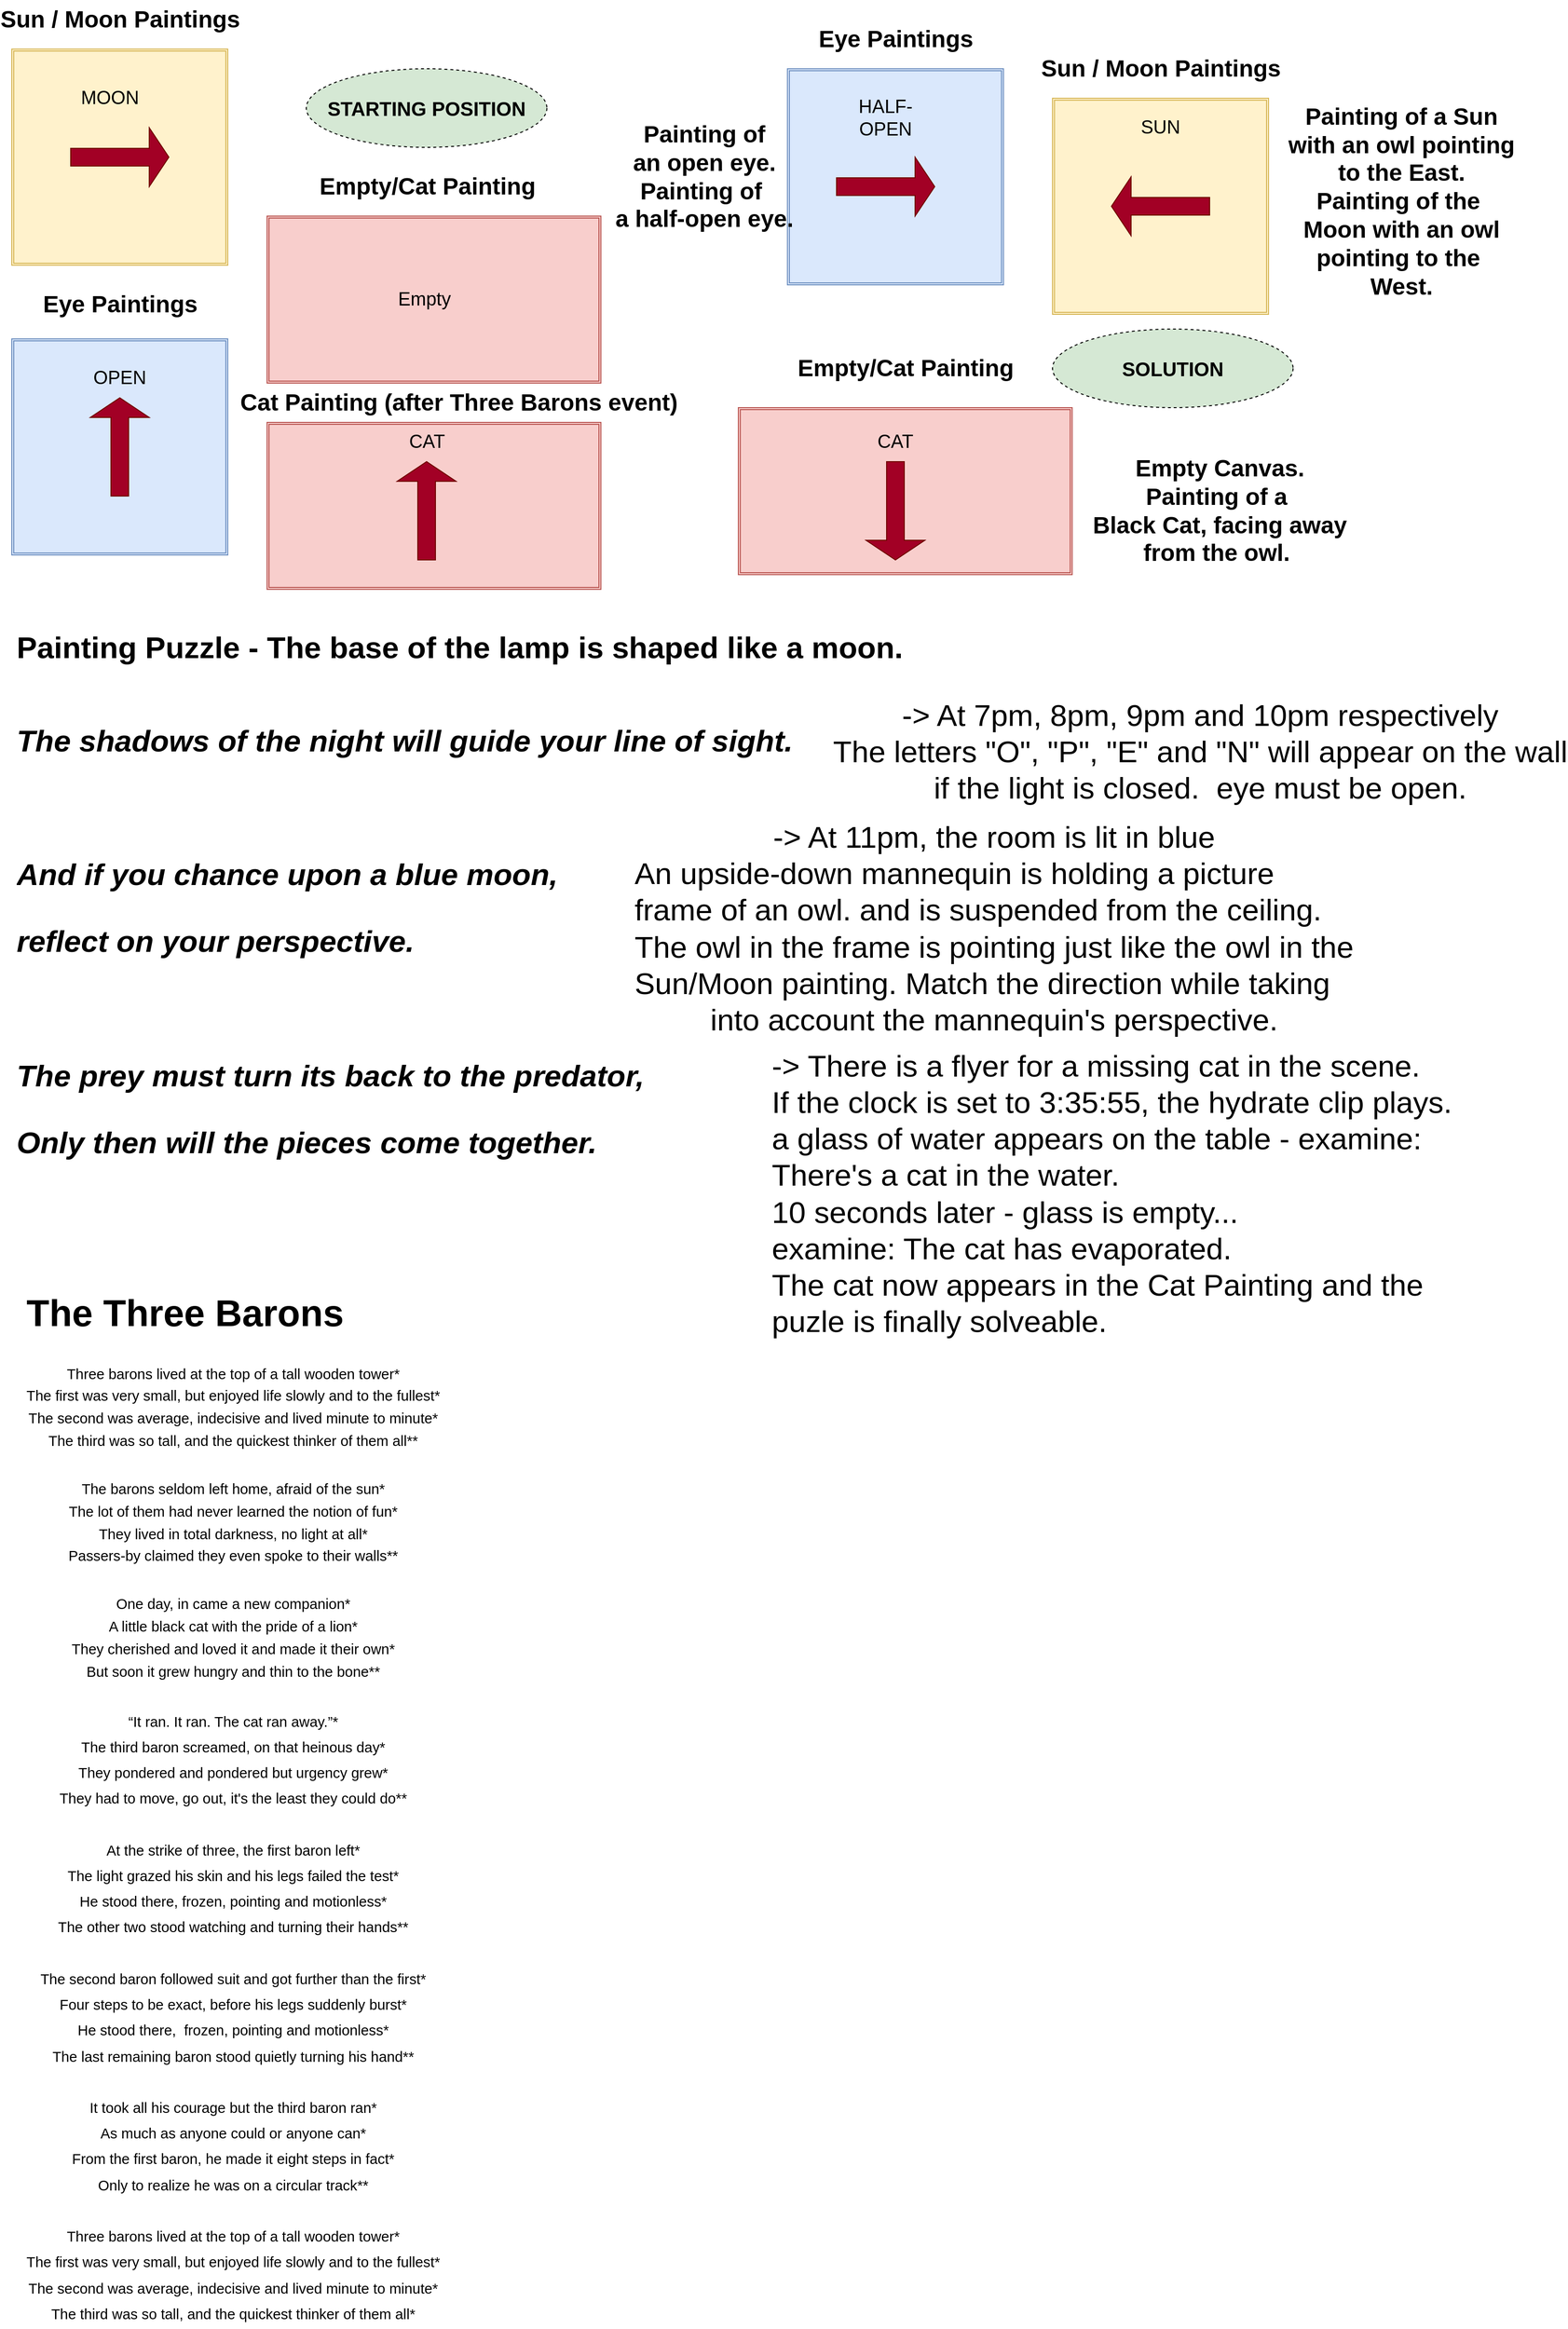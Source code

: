 <mxfile version="14.9.5" type="github">
  <diagram id="Z_L-AWP88pnk8-IzUKq-" name="Page-1">
    <mxGraphModel dx="1673" dy="896" grid="1" gridSize="10" guides="1" tooltips="1" connect="1" arrows="1" fold="1" page="1" pageScale="1" pageWidth="850" pageHeight="1100" math="0" shadow="0">
      <root>
        <mxCell id="0" />
        <mxCell id="1" parent="0" />
        <mxCell id="mR3gihREqQYf-GJDufRb-217" value="" style="shape=ext;double=1;whiteSpace=wrap;html=1;aspect=fixed;fillColor=#dae8fc;strokeColor=#6c8ebf;" parent="1" vertex="1">
          <mxGeometry x="840" y="130" width="220" height="220" as="geometry" />
        </mxCell>
        <mxCell id="mR3gihREqQYf-GJDufRb-218" value="" style="shape=ext;double=1;whiteSpace=wrap;html=1;aspect=fixed;fillColor=#fff2cc;strokeColor=#d6b656;" parent="1" vertex="1">
          <mxGeometry x="1110" y="160" width="220" height="220" as="geometry" />
        </mxCell>
        <mxCell id="mR3gihREqQYf-GJDufRb-219" value="" style="shape=ext;double=1;rounded=0;whiteSpace=wrap;html=1;fillColor=#f8cecc;strokeColor=#b85450;" parent="1" vertex="1">
          <mxGeometry x="790" y="475" width="340" height="170" as="geometry" />
        </mxCell>
        <mxCell id="mR3gihREqQYf-GJDufRb-220" value="" style="shape=singleArrow;direction=south;whiteSpace=wrap;html=1;fillColor=#a20025;strokeColor=#6F0000;fontColor=#ffffff;rotation=90;" parent="1" vertex="1">
          <mxGeometry x="1190" y="220" width="60" height="100" as="geometry" />
        </mxCell>
        <mxCell id="mR3gihREqQYf-GJDufRb-221" value="" style="shape=singleArrow;direction=east;whiteSpace=wrap;html=1;fillColor=#a20025;strokeColor=#6F0000;fontColor=#ffffff;rotation=0;" parent="1" vertex="1">
          <mxGeometry x="890" y="220" width="100" height="60" as="geometry" />
        </mxCell>
        <mxCell id="mR3gihREqQYf-GJDufRb-222" value="" style="shape=singleArrow;direction=north;whiteSpace=wrap;html=1;rotation=-180;fillColor=#a20025;strokeColor=#6F0000;fontColor=#ffffff;" parent="1" vertex="1">
          <mxGeometry x="920" y="530" width="60" height="100" as="geometry" />
        </mxCell>
        <mxCell id="mR3gihREqQYf-GJDufRb-223" value="Eye Paintings" style="text;strokeColor=none;fillColor=none;html=1;fontSize=24;fontStyle=1;verticalAlign=middle;align=center;" parent="1" vertex="1">
          <mxGeometry x="860" y="80" width="180" height="40" as="geometry" />
        </mxCell>
        <mxCell id="mR3gihREqQYf-GJDufRb-225" value="Sun / Moon Paintings" style="text;strokeColor=none;fillColor=none;html=1;fontSize=24;fontStyle=1;verticalAlign=middle;align=center;" parent="1" vertex="1">
          <mxGeometry x="1130" y="110" width="180" height="40" as="geometry" />
        </mxCell>
        <mxCell id="mR3gihREqQYf-GJDufRb-226" value="Empty/Cat Painting" style="text;strokeColor=none;fillColor=none;html=1;fontSize=24;fontStyle=1;verticalAlign=middle;align=center;" parent="1" vertex="1">
          <mxGeometry x="870" y="415" width="180" height="40" as="geometry" />
        </mxCell>
        <mxCell id="mR3gihREqQYf-GJDufRb-228" value="&lt;h1 style=&quot;font-size: 31px&quot;&gt;&lt;font style=&quot;font-size: 31px&quot;&gt;Painting Puzzle - The base of the lamp is shaped like a moon.&amp;nbsp;&lt;/font&gt;&lt;/h1&gt;&lt;div&gt;&lt;font style=&quot;font-size: 31px&quot;&gt;&lt;b&gt;&lt;i&gt;&lt;br&gt;&lt;/i&gt;&lt;/b&gt;&lt;/font&gt;&lt;/div&gt;&lt;div&gt;&lt;font style=&quot;font-size: 31px&quot;&gt;&lt;b&gt;&lt;i&gt;The shadows of the night will&amp;nbsp;&lt;/i&gt;&lt;/b&gt;&lt;/font&gt;&lt;font style=&quot;font-size: 31px&quot;&gt;&lt;b&gt;&lt;i&gt;guide your line of sight.&lt;/i&gt;&lt;/b&gt; &lt;/font&gt;&lt;span style=&quot;font-size: 31px&quot;&gt;&amp;nbsp;&amp;nbsp;&lt;/span&gt;&lt;/div&gt;&lt;p style=&quot;font-size: 31px&quot;&gt;&lt;font style=&quot;font-size: 31px&quot;&gt;&lt;b&gt;&lt;i&gt;&lt;br&gt;&lt;/i&gt;&lt;/b&gt;&lt;/font&gt;&lt;/p&gt;&lt;p style=&quot;font-size: 31px&quot;&gt;&lt;font style=&quot;font-size: 31px&quot;&gt;&lt;b&gt;&lt;i&gt;And if you chance upon a blue moon,&amp;nbsp;&amp;nbsp;&lt;/i&gt;&lt;/b&gt;&lt;/font&gt;&lt;/p&gt;&lt;p style=&quot;font-size: 31px&quot;&gt;&lt;font style=&quot;font-size: 31px&quot;&gt;&lt;b&gt;&lt;i&gt;reflect on your perspective.&lt;/i&gt;&lt;/b&gt;&lt;/font&gt;&lt;/p&gt;&lt;p style=&quot;font-size: 31px&quot;&gt;&lt;br&gt;&lt;/p&gt;&lt;p style=&quot;font-size: 31px&quot;&gt;&lt;b&gt;&lt;i&gt;The prey must turn its back to the predator,&lt;/i&gt;&lt;/b&gt;&lt;/p&gt;&lt;p style=&quot;font-size: 31px&quot;&gt;&lt;b&gt;&lt;i&gt;Only then will the pieces come together.&lt;/i&gt;&lt;/b&gt;&lt;/p&gt;&lt;p style=&quot;font-size: 31px&quot;&gt;&lt;b&gt;&lt;i&gt;&lt;br&gt;&lt;/i&gt;&lt;/b&gt;&lt;/p&gt;&lt;p style=&quot;font-size: 31px&quot;&gt;&lt;b&gt;&lt;i&gt;&lt;br&gt;&lt;/i&gt;&lt;/b&gt;&lt;/p&gt;&lt;p style=&quot;font-size: 31px&quot;&gt;&lt;b&gt;&lt;i&gt;&lt;br&gt;&lt;/i&gt;&lt;/b&gt;&lt;/p&gt;&lt;p style=&quot;font-size: 31px&quot;&gt;&lt;br&gt;&lt;/p&gt;" style="text;html=1;strokeColor=none;fillColor=none;spacing=5;spacingTop=-20;whiteSpace=wrap;overflow=hidden;rounded=0;" parent="1" vertex="1">
          <mxGeometry x="50" y="690" width="1440" height="630" as="geometry" />
        </mxCell>
        <mxCell id="mR3gihREqQYf-GJDufRb-230" value="" style="shape=ext;double=1;rounded=0;whiteSpace=wrap;html=1;fillColor=#f8cecc;strokeColor=#b85450;rotation=0;" parent="1" vertex="1">
          <mxGeometry x="310" y="280" width="340" height="170" as="geometry" />
        </mxCell>
        <mxCell id="mR3gihREqQYf-GJDufRb-231" value="" style="shape=ext;double=1;whiteSpace=wrap;html=1;aspect=fixed;fillColor=#dae8fc;strokeColor=#6c8ebf;" parent="1" vertex="1">
          <mxGeometry x="50" y="405" width="220" height="220" as="geometry" />
        </mxCell>
        <mxCell id="mR3gihREqQYf-GJDufRb-232" value="" style="shape=ext;double=1;whiteSpace=wrap;html=1;aspect=fixed;fillColor=#fff2cc;strokeColor=#d6b656;" parent="1" vertex="1">
          <mxGeometry x="50" y="110" width="220" height="220" as="geometry" />
        </mxCell>
        <mxCell id="mR3gihREqQYf-GJDufRb-233" value="" style="shape=singleArrow;direction=south;whiteSpace=wrap;html=1;fillColor=#a20025;strokeColor=#6F0000;fontColor=#ffffff;rotation=-90;" parent="1" vertex="1">
          <mxGeometry x="130" y="170" width="60" height="100" as="geometry" />
        </mxCell>
        <mxCell id="mR3gihREqQYf-GJDufRb-234" value="Sun / Moon Paintings" style="text;strokeColor=none;fillColor=none;html=1;fontSize=24;fontStyle=1;verticalAlign=middle;align=center;" parent="1" vertex="1">
          <mxGeometry x="70" y="60" width="180" height="40" as="geometry" />
        </mxCell>
        <mxCell id="mR3gihREqQYf-GJDufRb-235" value="" style="shape=singleArrow;direction=north;whiteSpace=wrap;html=1;fillColor=#a20025;strokeColor=#6F0000;fontColor=#ffffff;rotation=0;" parent="1" vertex="1">
          <mxGeometry x="130" y="465" width="60" height="100" as="geometry" />
        </mxCell>
        <mxCell id="mR3gihREqQYf-GJDufRb-240" value="Eye Paintings" style="text;strokeColor=none;fillColor=none;html=1;fontSize=24;fontStyle=1;verticalAlign=middle;align=center;" parent="1" vertex="1">
          <mxGeometry x="70" y="350" width="180" height="40" as="geometry" />
        </mxCell>
        <mxCell id="mR3gihREqQYf-GJDufRb-242" value="&lt;span style=&quot;font-size: 20px&quot;&gt;&lt;b&gt;STARTING POSITION&lt;/b&gt;&lt;/span&gt;" style="ellipse;whiteSpace=wrap;html=1;dashed=1;fillColor=#d5e8d4;" parent="1" vertex="1">
          <mxGeometry x="350" y="130" width="245" height="80" as="geometry" />
        </mxCell>
        <mxCell id="mR3gihREqQYf-GJDufRb-243" value="&lt;span style=&quot;font-size: 20px&quot;&gt;&lt;b&gt;SOLUTION&lt;/b&gt;&lt;/span&gt;" style="ellipse;whiteSpace=wrap;html=1;dashed=1;fillColor=#d5e8d4;" parent="1" vertex="1">
          <mxGeometry x="1110" y="395" width="245" height="80" as="geometry" />
        </mxCell>
        <mxCell id="mR3gihREqQYf-GJDufRb-244" value="Empty/Cat Painting" style="text;strokeColor=none;fillColor=none;html=1;fontSize=24;fontStyle=1;verticalAlign=middle;align=center;" parent="1" vertex="1">
          <mxGeometry x="382.5" y="230" width="180" height="40" as="geometry" />
        </mxCell>
        <mxCell id="mR3gihREqQYf-GJDufRb-245" value="MOON" style="text;html=1;strokeColor=none;fillColor=none;align=center;verticalAlign=middle;whiteSpace=wrap;rounded=0;dashed=1;fontSize=19;" parent="1" vertex="1">
          <mxGeometry x="130" y="150" width="40" height="20" as="geometry" />
        </mxCell>
        <mxCell id="mR3gihREqQYf-GJDufRb-246" value="SUN" style="text;html=1;strokeColor=none;fillColor=none;align=center;verticalAlign=middle;whiteSpace=wrap;rounded=0;dashed=1;fontSize=19;" parent="1" vertex="1">
          <mxGeometry x="1200" y="180" width="40" height="20" as="geometry" />
        </mxCell>
        <mxCell id="mR3gihREqQYf-GJDufRb-247" value="Empty&amp;nbsp;" style="text;html=1;strokeColor=none;fillColor=none;align=center;verticalAlign=middle;whiteSpace=wrap;rounded=0;dashed=1;fontSize=19;" parent="1" vertex="1">
          <mxGeometry x="452.5" y="355" width="40" height="20" as="geometry" />
        </mxCell>
        <mxCell id="mR3gihREqQYf-GJDufRb-249" value="OPEN" style="text;html=1;strokeColor=none;fillColor=none;align=center;verticalAlign=middle;whiteSpace=wrap;rounded=0;dashed=1;fontSize=19;" parent="1" vertex="1">
          <mxGeometry x="140" y="435" width="40" height="20" as="geometry" />
        </mxCell>
        <mxCell id="mR3gihREqQYf-GJDufRb-250" value="HALF-OPEN" style="text;html=1;strokeColor=none;fillColor=none;align=center;verticalAlign=middle;whiteSpace=wrap;rounded=0;dashed=1;fontSize=19;" parent="1" vertex="1">
          <mxGeometry x="910" y="170" width="60" height="20" as="geometry" />
        </mxCell>
        <mxCell id="mR3gihREqQYf-GJDufRb-252" value="CAT" style="text;html=1;strokeColor=none;fillColor=none;align=center;verticalAlign=middle;whiteSpace=wrap;rounded=0;dashed=1;fontSize=19;" parent="1" vertex="1">
          <mxGeometry x="930" y="500" width="40" height="20" as="geometry" />
        </mxCell>
        <mxCell id="mR3gihREqQYf-GJDufRb-254" value="&lt;font style=&quot;font-weight: 400 ; text-align: left ; font-size: 31px&quot;&gt;-&amp;gt; At 7pm, 8pm, 9pm and 10pm respectively&lt;br&gt;&lt;/font&gt;&lt;span style=&quot;font-weight: 400 ; text-align: left ; font-size: 31px&quot;&gt;The letters &quot;O&quot;, &quot;P&quot;, &quot;E&quot; and &quot;N&quot; will appear on the wall &lt;br&gt;if the light is closed.&amp;nbsp; eye must be open.&lt;/span&gt;" style="text;strokeColor=none;fillColor=none;html=1;fontSize=24;fontStyle=1;verticalAlign=middle;align=center;" parent="1" vertex="1">
          <mxGeometry x="920" y="780" width="680" height="90" as="geometry" />
        </mxCell>
        <mxCell id="mR3gihREqQYf-GJDufRb-256" value="&lt;font style=&quot;text-align: left&quot;&gt;&lt;span style=&quot;font-size: 31px ; font-weight: 400&quot;&gt;-&amp;gt; At 11pm, the room is lit in blue&lt;/span&gt;&lt;br&gt;&lt;div style=&quot;text-align: left&quot;&gt;&lt;span style=&quot;text-align: center&quot;&gt;&lt;span style=&quot;font-size: 31px ; font-weight: 400&quot;&gt;An upside-down mannequin&amp;nbsp;is holding a picture&amp;nbsp;&lt;/span&gt;&lt;/span&gt;&lt;/div&gt;&lt;div style=&quot;text-align: left&quot;&gt;&lt;span style=&quot;text-align: center ; font-size: 31px ; font-weight: 400&quot;&gt;frame of an owl. and is suspended from the ceiling.&lt;/span&gt;&lt;/div&gt;&lt;div style=&quot;text-align: left&quot;&gt;&lt;span style=&quot;text-align: center ; font-size: 31px ; font-weight: 400&quot;&gt;The owl in the frame is pointing just like the owl in the&lt;/span&gt;&lt;/div&gt;&lt;div style=&quot;text-align: left&quot;&gt;&lt;span style=&quot;text-align: center ; font-size: 31px ; font-weight: 400&quot;&gt;Sun/Moon painting. Match the direction while taking&amp;nbsp;&lt;/span&gt;&lt;/div&gt;&lt;div style=&quot;text-align: center&quot;&gt;&lt;span style=&quot;font-size: 31px ; font-weight: 400&quot;&gt;into account the mannequin&#39;s perspective.&lt;/span&gt;&lt;/div&gt;&lt;/font&gt;" style="text;strokeColor=none;fillColor=none;html=1;fontSize=24;fontStyle=1;verticalAlign=middle;align=center;" parent="1" vertex="1">
          <mxGeometry x="630" y="970" width="840" height="70" as="geometry" />
        </mxCell>
        <mxCell id="mR3gihREqQYf-GJDufRb-257" value="Painting of a Sun&lt;br&gt;with an owl pointing&lt;br&gt;to the East.&lt;br&gt;Painting of the&amp;nbsp;&lt;br&gt;Moon with an owl&lt;br&gt;pointing to the&amp;nbsp;&lt;br&gt;West." style="text;strokeColor=none;fillColor=none;html=1;fontSize=24;fontStyle=1;verticalAlign=middle;align=center;" parent="1" vertex="1">
          <mxGeometry x="1350" y="100" width="230" height="330" as="geometry" />
        </mxCell>
        <mxCell id="mR3gihREqQYf-GJDufRb-258" value="Empty Canvas.&lt;br&gt;Painting of a&amp;nbsp;&lt;br&gt;Black Cat, facing away&lt;br&gt;from the owl.&amp;nbsp;" style="text;strokeColor=none;fillColor=none;html=1;fontSize=24;fontStyle=1;verticalAlign=middle;align=center;" parent="1" vertex="1">
          <mxGeometry x="1150" y="500" width="260" height="160" as="geometry" />
        </mxCell>
        <mxCell id="mR3gihREqQYf-GJDufRb-260" value="Painting of&lt;br&gt;an open eye.&lt;br&gt;Painting of&amp;nbsp;&lt;br&gt;a half-open eye." style="text;strokeColor=none;fillColor=none;html=1;fontSize=24;fontStyle=1;verticalAlign=middle;align=center;" parent="1" vertex="1">
          <mxGeometry x="670" y="120" width="170" height="240" as="geometry" />
        </mxCell>
        <mxCell id="mR3gihREqQYf-GJDufRb-261" value="&lt;div style=&quot;text-align: left&quot;&gt;&lt;span style=&quot;font-size: 31px ; font-weight: 400&quot;&gt;-&amp;gt; There is a flyer for a missing cat in the scene.&amp;nbsp;&lt;/span&gt;&lt;/div&gt;&lt;div style=&quot;text-align: left&quot;&gt;&lt;span style=&quot;font-size: 31px ; font-weight: 400&quot;&gt;If the clock is set to 3:35:55, the hydrate clip plays.&lt;/span&gt;&lt;/div&gt;&lt;div style=&quot;text-align: left&quot;&gt;&lt;span style=&quot;font-size: 31px ; font-weight: 400&quot;&gt;a glass of water appears on the table - examine:&lt;/span&gt;&lt;/div&gt;&lt;div style=&quot;text-align: left&quot;&gt;&lt;span style=&quot;font-size: 31px ; font-weight: 400&quot;&gt;There&#39;s a cat in the water.&amp;nbsp;&lt;/span&gt;&lt;/div&gt;&lt;div style=&quot;text-align: left&quot;&gt;&lt;span style=&quot;font-size: 31px ; font-weight: 400&quot;&gt;10 seconds later - glass is empty...&lt;/span&gt;&lt;/div&gt;&lt;div style=&quot;text-align: left&quot;&gt;&lt;span style=&quot;font-size: 31px ; font-weight: 400&quot;&gt;examine: The cat has evaporated.&amp;nbsp;&lt;/span&gt;&lt;/div&gt;&lt;div style=&quot;text-align: left&quot;&gt;&lt;span style=&quot;font-size: 31px ; font-weight: 400&quot;&gt;The cat now appears in the Cat Painting and the&amp;nbsp;&lt;/span&gt;&lt;/div&gt;&lt;div style=&quot;text-align: left&quot;&gt;&lt;span style=&quot;font-size: 31px ; font-weight: 400&quot;&gt;puzle is finally solveable.&amp;nbsp;&lt;/span&gt;&lt;/div&gt;" style="text;strokeColor=none;fillColor=none;html=1;fontSize=24;fontStyle=1;verticalAlign=middle;align=center;" parent="1" vertex="1">
          <mxGeometry x="750" y="1240" width="840" height="70" as="geometry" />
        </mxCell>
        <mxCell id="mR3gihREqQYf-GJDufRb-264" value="&lt;h1&gt;The Three Barons&lt;/h1&gt;&lt;p dir=&quot;ltr&quot; style=&quot;line-height: 1.2 ; text-align: center ; margin-top: 0pt ; margin-bottom: 0pt&quot;&gt;&lt;span style=&quot;font-size: 11pt ; font-family: &amp;#34;arial&amp;#34; ; color: rgb(0 , 0 , 0) ; background-color: transparent ; font-weight: 400 ; font-style: normal ; font-variant: normal ; text-decoration: none ; vertical-align: baseline&quot;&gt;Three barons lived at the top of a tall wooden tower*&lt;/span&gt;&lt;/p&gt;&lt;p dir=&quot;ltr&quot; style=&quot;line-height: 1.2 ; text-align: center ; margin-top: 0pt ; margin-bottom: 0pt&quot;&gt;&lt;span style=&quot;font-size: 11pt ; font-family: &amp;#34;arial&amp;#34; ; color: rgb(0 , 0 , 0) ; background-color: transparent ; font-weight: 400 ; font-style: normal ; font-variant: normal ; text-decoration: none ; vertical-align: baseline&quot;&gt;The first was very small, but enjoyed life slowly and to the fullest*&lt;/span&gt;&lt;/p&gt;&lt;p dir=&quot;ltr&quot; style=&quot;line-height: 1.2 ; text-align: center ; margin-top: 0pt ; margin-bottom: 0pt&quot;&gt;&lt;span style=&quot;font-size: 11pt ; font-family: &amp;#34;arial&amp;#34; ; color: rgb(0 , 0 , 0) ; background-color: transparent ; font-weight: 400 ; font-style: normal ; font-variant: normal ; text-decoration: none ; vertical-align: baseline&quot;&gt;The second was average, indecisive and lived minute to minute*&lt;/span&gt;&lt;/p&gt;&lt;p dir=&quot;ltr&quot; style=&quot;line-height: 1.2 ; text-align: center ; margin-top: 0pt ; margin-bottom: 0pt&quot;&gt;&lt;span style=&quot;font-size: 11pt ; font-family: &amp;#34;arial&amp;#34; ; color: rgb(0 , 0 , 0) ; background-color: transparent ; font-weight: 400 ; font-style: normal ; font-variant: normal ; text-decoration: none ; vertical-align: baseline&quot;&gt;The third was so tall, and the quickest thinker of them all**&lt;/span&gt;&lt;/p&gt;&lt;p dir=&quot;ltr&quot; style=&quot;line-height: 1.38 ; text-align: center ; margin-top: 0pt ; margin-bottom: 0pt&quot;&gt;&lt;b style=&quot;font-weight: normal&quot; id=&quot;docs-internal-guid-8545dc93-7fff-f182-23dd-fd26b57caa95&quot;&gt;&lt;br&gt;&lt;/b&gt;&lt;/p&gt;&lt;p dir=&quot;ltr&quot; style=&quot;line-height: 1.2 ; text-align: center ; margin-top: 0pt ; margin-bottom: 0pt&quot;&gt;&lt;span style=&quot;font-size: 11pt ; font-family: &amp;#34;arial&amp;#34; ; color: rgb(0 , 0 , 0) ; background-color: transparent ; font-weight: 400 ; font-style: normal ; font-variant: normal ; text-decoration: none ; vertical-align: baseline&quot;&gt;The barons seldom left home, afraid of the sun*&lt;/span&gt;&lt;/p&gt;&lt;p dir=&quot;ltr&quot; style=&quot;line-height: 1.2 ; text-align: center ; margin-top: 0pt ; margin-bottom: 0pt&quot;&gt;&lt;span style=&quot;font-size: 11pt ; font-family: &amp;#34;arial&amp;#34; ; color: rgb(0 , 0 , 0) ; background-color: transparent ; font-weight: 400 ; font-style: normal ; font-variant: normal ; text-decoration: none ; vertical-align: baseline&quot;&gt;The lot of them had never learned the notion of fun*&lt;/span&gt;&lt;/p&gt;&lt;p dir=&quot;ltr&quot; style=&quot;line-height: 1.2 ; text-align: center ; margin-top: 0pt ; margin-bottom: 0pt&quot;&gt;&lt;span style=&quot;font-size: 11pt ; font-family: &amp;#34;arial&amp;#34; ; color: rgb(0 , 0 , 0) ; background-color: transparent ; font-weight: 400 ; font-style: normal ; font-variant: normal ; text-decoration: none ; vertical-align: baseline&quot;&gt;They lived in total darkness, no light at all*&lt;/span&gt;&lt;/p&gt;&lt;p dir=&quot;ltr&quot; style=&quot;line-height: 1.2 ; text-align: center ; margin-top: 0pt ; margin-bottom: 0pt&quot;&gt;&lt;span style=&quot;font-size: 11pt ; font-family: &amp;#34;arial&amp;#34; ; color: rgb(0 , 0 , 0) ; background-color: transparent ; font-weight: 400 ; font-style: normal ; font-variant: normal ; text-decoration: none ; vertical-align: baseline&quot;&gt;Passers-by claimed they even spoke to their walls**&lt;/span&gt;&lt;/p&gt;&lt;p dir=&quot;ltr&quot; style=&quot;line-height: 1.38 ; text-align: center ; margin-top: 0pt ; margin-bottom: 0pt&quot;&gt;&lt;b style=&quot;font-weight: normal&quot;&gt;&lt;br&gt;&lt;/b&gt;&lt;/p&gt;&lt;p dir=&quot;ltr&quot; style=&quot;line-height: 1.2 ; text-align: center ; margin-top: 0pt ; margin-bottom: 0pt&quot;&gt;&lt;span style=&quot;font-size: 11pt ; font-family: &amp;#34;arial&amp;#34; ; color: rgb(0 , 0 , 0) ; background-color: transparent ; font-weight: 400 ; font-style: normal ; font-variant: normal ; text-decoration: none ; vertical-align: baseline&quot;&gt;One day, in came a new companion*&lt;/span&gt;&lt;/p&gt;&lt;p dir=&quot;ltr&quot; style=&quot;line-height: 1.2 ; text-align: center ; margin-top: 0pt ; margin-bottom: 0pt&quot;&gt;&lt;span style=&quot;font-size: 11pt ; font-family: &amp;#34;arial&amp;#34; ; color: rgb(0 , 0 , 0) ; background-color: transparent ; font-weight: 400 ; font-style: normal ; font-variant: normal ; text-decoration: none ; vertical-align: baseline&quot;&gt;A little black cat with the pride of a lion*&lt;/span&gt;&lt;/p&gt;&lt;p dir=&quot;ltr&quot; style=&quot;line-height: 1.2 ; text-align: center ; margin-top: 0pt ; margin-bottom: 0pt&quot;&gt;&lt;span style=&quot;font-size: 11pt ; font-family: &amp;#34;arial&amp;#34; ; color: rgb(0 , 0 , 0) ; background-color: transparent ; font-weight: 400 ; font-style: normal ; font-variant: normal ; text-decoration: none ; vertical-align: baseline&quot;&gt;They cherished and loved it and made it their own*&lt;/span&gt;&lt;/p&gt;&lt;p dir=&quot;ltr&quot; style=&quot;line-height: 1.2 ; text-align: center ; margin-top: 0pt ; margin-bottom: 0pt&quot;&gt;&lt;span style=&quot;font-size: 11pt ; font-family: &amp;#34;arial&amp;#34; ; color: rgb(0 , 0 , 0) ; background-color: transparent ; font-weight: 400 ; font-style: normal ; font-variant: normal ; text-decoration: none ; vertical-align: baseline&quot;&gt;But soon it grew hungry and thin to the bone**&lt;/span&gt;&lt;/p&gt;&lt;p dir=&quot;ltr&quot; style=&quot;line-height: 1.38 ; text-align: center ; margin-top: 0pt ; margin-bottom: 0pt&quot;&gt;&lt;b style=&quot;font-weight: normal&quot;&gt;&lt;br&gt;&lt;/b&gt;&lt;/p&gt;&lt;p dir=&quot;ltr&quot; style=&quot;line-height: 1.38 ; text-align: center ; margin-top: 0pt ; margin-bottom: 0pt&quot;&gt;&lt;span style=&quot;font-size: 11pt ; font-family: &amp;#34;arial&amp;#34; ; color: rgb(0 , 0 , 0) ; background-color: transparent ; font-weight: 400 ; font-style: normal ; font-variant: normal ; text-decoration: none ; vertical-align: baseline&quot;&gt;“It ran. It ran. The cat ran away.”*&lt;/span&gt;&lt;/p&gt;&lt;p dir=&quot;ltr&quot; style=&quot;line-height: 1.38 ; text-align: center ; margin-top: 0pt ; margin-bottom: 0pt&quot;&gt;&lt;span style=&quot;font-size: 11pt ; font-family: &amp;#34;arial&amp;#34; ; color: rgb(0 , 0 , 0) ; background-color: transparent ; font-weight: 400 ; font-style: normal ; font-variant: normal ; text-decoration: none ; vertical-align: baseline&quot;&gt;The third baron screamed, on that heinous day*&lt;/span&gt;&lt;/p&gt;&lt;p dir=&quot;ltr&quot; style=&quot;line-height: 1.38 ; text-align: center ; margin-top: 0pt ; margin-bottom: 0pt&quot;&gt;&lt;span style=&quot;font-size: 11pt ; font-family: &amp;#34;arial&amp;#34; ; color: rgb(0 , 0 , 0) ; background-color: transparent ; font-weight: 400 ; font-style: normal ; font-variant: normal ; text-decoration: none ; vertical-align: baseline&quot;&gt;They pondered and pondered but urgency grew*&lt;/span&gt;&lt;/p&gt;&lt;p dir=&quot;ltr&quot; style=&quot;line-height: 1.38 ; text-align: center ; margin-top: 0pt ; margin-bottom: 0pt&quot;&gt;&lt;span style=&quot;font-size: 11pt ; font-family: &amp;#34;arial&amp;#34; ; color: rgb(0 , 0 , 0) ; background-color: transparent ; font-weight: 400 ; font-style: normal ; font-variant: normal ; text-decoration: none ; vertical-align: baseline&quot;&gt;They had to move, go out, it&#39;s the least they could do**&lt;/span&gt;&lt;/p&gt;&lt;p dir=&quot;ltr&quot; style=&quot;line-height: 1.38 ; text-align: center ; margin-top: 0pt ; margin-bottom: 0pt&quot;&gt;&lt;b style=&quot;font-weight: normal&quot;&gt;&lt;br&gt;&lt;/b&gt;&lt;/p&gt;&lt;p dir=&quot;ltr&quot; style=&quot;line-height: 1.38 ; text-align: center ; margin-top: 0pt ; margin-bottom: 0pt&quot;&gt;&lt;span style=&quot;font-size: 11pt ; font-family: &amp;#34;arial&amp;#34; ; color: rgb(0 , 0 , 0) ; background-color: transparent ; font-weight: 400 ; font-style: normal ; font-variant: normal ; text-decoration: none ; vertical-align: baseline&quot;&gt;At the strike of three, the first baron left*&lt;/span&gt;&lt;/p&gt;&lt;p dir=&quot;ltr&quot; style=&quot;line-height: 1.38 ; text-align: center ; margin-top: 0pt ; margin-bottom: 0pt&quot;&gt;&lt;span style=&quot;font-size: 11pt ; font-family: &amp;#34;arial&amp;#34; ; color: rgb(0 , 0 , 0) ; background-color: transparent ; font-weight: 400 ; font-style: normal ; font-variant: normal ; text-decoration: none ; vertical-align: baseline&quot;&gt;The light grazed his skin and his legs failed the test*&lt;/span&gt;&lt;/p&gt;&lt;p dir=&quot;ltr&quot; style=&quot;line-height: 1.38 ; text-align: center ; margin-top: 0pt ; margin-bottom: 0pt&quot;&gt;&lt;span style=&quot;font-size: 11pt ; font-family: &amp;#34;arial&amp;#34; ; color: rgb(0 , 0 , 0) ; background-color: transparent ; font-weight: 400 ; font-style: normal ; font-variant: normal ; text-decoration: none ; vertical-align: baseline&quot;&gt;He stood there, frozen, pointing and motionless*&lt;/span&gt;&lt;/p&gt;&lt;p dir=&quot;ltr&quot; style=&quot;line-height: 1.38 ; text-align: center ; margin-top: 0pt ; margin-bottom: 0pt&quot;&gt;&lt;span style=&quot;font-size: 11pt ; font-family: &amp;#34;arial&amp;#34; ; color: rgb(0 , 0 , 0) ; background-color: transparent ; font-weight: 400 ; font-style: normal ; font-variant: normal ; text-decoration: none ; vertical-align: baseline&quot;&gt;The other two stood watching and turning their hands**&lt;/span&gt;&lt;/p&gt;&lt;p dir=&quot;ltr&quot; style=&quot;line-height: 1.38 ; text-align: center ; margin-top: 0pt ; margin-bottom: 0pt&quot;&gt;&lt;b style=&quot;font-weight: normal&quot;&gt;&lt;br&gt;&lt;/b&gt;&lt;/p&gt;&lt;p dir=&quot;ltr&quot; style=&quot;line-height: 1.38 ; text-align: center ; margin-top: 0pt ; margin-bottom: 0pt&quot;&gt;&lt;span style=&quot;font-size: 11pt ; font-family: &amp;#34;arial&amp;#34; ; color: rgb(0 , 0 , 0) ; background-color: transparent ; font-weight: 400 ; font-style: normal ; font-variant: normal ; text-decoration: none ; vertical-align: baseline&quot;&gt;The second baron followed suit and got further than the first*&lt;/span&gt;&lt;/p&gt;&lt;p dir=&quot;ltr&quot; style=&quot;line-height: 1.38 ; text-align: center ; margin-top: 0pt ; margin-bottom: 0pt&quot;&gt;&lt;span style=&quot;font-size: 11pt ; font-family: &amp;#34;arial&amp;#34; ; color: rgb(0 , 0 , 0) ; background-color: transparent ; font-weight: 400 ; font-style: normal ; font-variant: normal ; text-decoration: none ; vertical-align: baseline&quot;&gt;Four steps to be exact, before his legs suddenly burst*&lt;/span&gt;&lt;/p&gt;&lt;p dir=&quot;ltr&quot; style=&quot;line-height: 1.38 ; text-align: center ; margin-top: 0pt ; margin-bottom: 0pt&quot;&gt;&lt;span style=&quot;font-size: 11pt ; font-family: &amp;#34;arial&amp;#34; ; color: rgb(0 , 0 , 0) ; background-color: transparent ; font-weight: 400 ; font-style: normal ; font-variant: normal ; text-decoration: none ; vertical-align: baseline&quot;&gt;He stood there,&amp;nbsp; frozen, pointing and motionless*&lt;/span&gt;&lt;/p&gt;&lt;p dir=&quot;ltr&quot; style=&quot;line-height: 1.38 ; text-align: center ; margin-top: 0pt ; margin-bottom: 0pt&quot;&gt;&lt;span style=&quot;font-size: 11pt ; font-family: &amp;#34;arial&amp;#34; ; color: rgb(0 , 0 , 0) ; background-color: transparent ; font-weight: 400 ; font-style: normal ; font-variant: normal ; text-decoration: none ; vertical-align: baseline&quot;&gt;The last remaining baron stood quietly turning his hand**&lt;/span&gt;&lt;/p&gt;&lt;p dir=&quot;ltr&quot; style=&quot;line-height: 1.38 ; text-align: center ; margin-top: 0pt ; margin-bottom: 0pt&quot;&gt;&lt;b style=&quot;font-weight: normal&quot;&gt;&lt;br&gt;&lt;/b&gt;&lt;/p&gt;&lt;p dir=&quot;ltr&quot; style=&quot;line-height: 1.38 ; text-align: center ; margin-top: 0pt ; margin-bottom: 0pt&quot;&gt;&lt;span style=&quot;font-size: 11pt ; font-family: &amp;#34;arial&amp;#34; ; color: rgb(0 , 0 , 0) ; background-color: transparent ; font-weight: 400 ; font-style: normal ; font-variant: normal ; text-decoration: none ; vertical-align: baseline&quot;&gt;It took all his courage but the third baron ran*&lt;/span&gt;&lt;/p&gt;&lt;p dir=&quot;ltr&quot; style=&quot;line-height: 1.38 ; text-align: center ; margin-top: 0pt ; margin-bottom: 0pt&quot;&gt;&lt;span style=&quot;font-size: 11pt ; font-family: &amp;#34;arial&amp;#34; ; color: rgb(0 , 0 , 0) ; background-color: transparent ; font-weight: 400 ; font-style: normal ; font-variant: normal ; text-decoration: none ; vertical-align: baseline&quot;&gt;As much as anyone could or anyone can*&lt;/span&gt;&lt;/p&gt;&lt;p dir=&quot;ltr&quot; style=&quot;line-height: 1.38 ; text-align: center ; margin-top: 0pt ; margin-bottom: 0pt&quot;&gt;&lt;span style=&quot;font-size: 11pt ; font-family: &amp;#34;arial&amp;#34; ; color: rgb(0 , 0 , 0) ; background-color: transparent ; font-weight: 400 ; font-style: normal ; font-variant: normal ; text-decoration: none ; vertical-align: baseline&quot;&gt;From the first baron, he made it eight steps in fact*&lt;/span&gt;&lt;/p&gt;&lt;p dir=&quot;ltr&quot; style=&quot;line-height: 1.38 ; text-align: center ; margin-top: 0pt ; margin-bottom: 0pt&quot;&gt;&lt;span style=&quot;font-size: 11pt ; font-family: &amp;#34;arial&amp;#34; ; color: rgb(0 , 0 , 0) ; background-color: transparent ; font-weight: 400 ; font-style: normal ; font-variant: normal ; text-decoration: none ; vertical-align: baseline&quot;&gt;Only to realize he was on a circular track**&lt;/span&gt;&lt;/p&gt;&lt;p dir=&quot;ltr&quot; style=&quot;line-height: 1.38 ; text-align: center ; margin-top: 0pt ; margin-bottom: 0pt&quot;&gt;&lt;b style=&quot;font-weight: normal&quot;&gt;&lt;br&gt;&lt;/b&gt;&lt;/p&gt;&lt;p dir=&quot;ltr&quot; style=&quot;line-height: 1.38 ; text-align: center ; margin-top: 0pt ; margin-bottom: 0pt&quot;&gt;&lt;span style=&quot;font-size: 11pt ; font-family: &amp;#34;arial&amp;#34; ; color: rgb(0 , 0 , 0) ; background-color: transparent ; font-weight: 400 ; font-style: normal ; font-variant: normal ; text-decoration: none ; vertical-align: baseline&quot;&gt;Three barons lived at the top of a tall wooden tower*&lt;/span&gt;&lt;/p&gt;&lt;p dir=&quot;ltr&quot; style=&quot;line-height: 1.38 ; text-align: center ; margin-top: 0pt ; margin-bottom: 0pt&quot;&gt;&lt;span style=&quot;font-size: 11pt ; font-family: &amp;#34;arial&amp;#34; ; color: rgb(0 , 0 , 0) ; background-color: transparent ; font-weight: 400 ; font-style: normal ; font-variant: normal ; text-decoration: none ; vertical-align: baseline&quot;&gt;The first was very small, but enjoyed life slowly and to the fullest*&lt;/span&gt;&lt;/p&gt;&lt;p dir=&quot;ltr&quot; style=&quot;line-height: 1.38 ; text-align: center ; margin-top: 0pt ; margin-bottom: 0pt&quot;&gt;&lt;span style=&quot;font-size: 11pt ; font-family: &amp;#34;arial&amp;#34; ; color: rgb(0 , 0 , 0) ; background-color: transparent ; font-weight: 400 ; font-style: normal ; font-variant: normal ; text-decoration: none ; vertical-align: baseline&quot;&gt;The second was average, indecisive and lived minute to minute*&lt;/span&gt;&lt;/p&gt;&lt;p dir=&quot;ltr&quot; style=&quot;line-height: 1.38 ; text-align: center ; margin-top: 0pt ; margin-bottom: 0pt&quot;&gt;&lt;span style=&quot;font-size: 11pt ; font-family: &amp;#34;arial&amp;#34; ; color: rgb(0 , 0 , 0) ; background-color: transparent ; font-weight: 400 ; font-style: normal ; font-variant: normal ; text-decoration: none ; vertical-align: baseline&quot;&gt;The third was so tall, and the quickest thinker of them all*&lt;/span&gt;&lt;/p&gt;&lt;p dir=&quot;ltr&quot; style=&quot;line-height: 1.38 ; text-align: center ; margin-top: 0pt ; margin-bottom: 0pt&quot;&gt;&lt;br&gt;&lt;br&gt;&lt;br&gt;&lt;br&gt;&lt;/p&gt;" style="text;html=1;strokeColor=none;fillColor=none;spacing=5;spacingTop=-20;whiteSpace=wrap;overflow=hidden;rounded=0;dashed=1;fontSize=19;" parent="1" vertex="1">
          <mxGeometry x="60" y="1360" width="460" height="1070" as="geometry" />
        </mxCell>
        <mxCell id="JgMCMKxuww-qC5mi5dhm-2" value="" style="shape=ext;double=1;rounded=0;whiteSpace=wrap;html=1;fillColor=#f8cecc;strokeColor=#b85450;rotation=0;" vertex="1" parent="1">
          <mxGeometry x="310" y="490" width="340" height="170" as="geometry" />
        </mxCell>
        <mxCell id="JgMCMKxuww-qC5mi5dhm-3" value="Cat Painting (after Three Barons event)" style="text;strokeColor=none;fillColor=none;html=1;fontSize=24;fontStyle=1;verticalAlign=middle;align=center;" vertex="1" parent="1">
          <mxGeometry x="415" y="450" width="180" height="40" as="geometry" />
        </mxCell>
        <mxCell id="JgMCMKxuww-qC5mi5dhm-6" value="" style="shape=singleArrow;direction=north;whiteSpace=wrap;html=1;rotation=0;fillColor=#a20025;strokeColor=#6F0000;fontColor=#ffffff;" vertex="1" parent="1">
          <mxGeometry x="442.5" y="530" width="60" height="100" as="geometry" />
        </mxCell>
        <mxCell id="JgMCMKxuww-qC5mi5dhm-7" value="CAT" style="text;html=1;strokeColor=none;fillColor=none;align=center;verticalAlign=middle;whiteSpace=wrap;rounded=0;dashed=1;fontSize=19;" vertex="1" parent="1">
          <mxGeometry x="452.5" y="500" width="40" height="20" as="geometry" />
        </mxCell>
      </root>
    </mxGraphModel>
  </diagram>
</mxfile>
